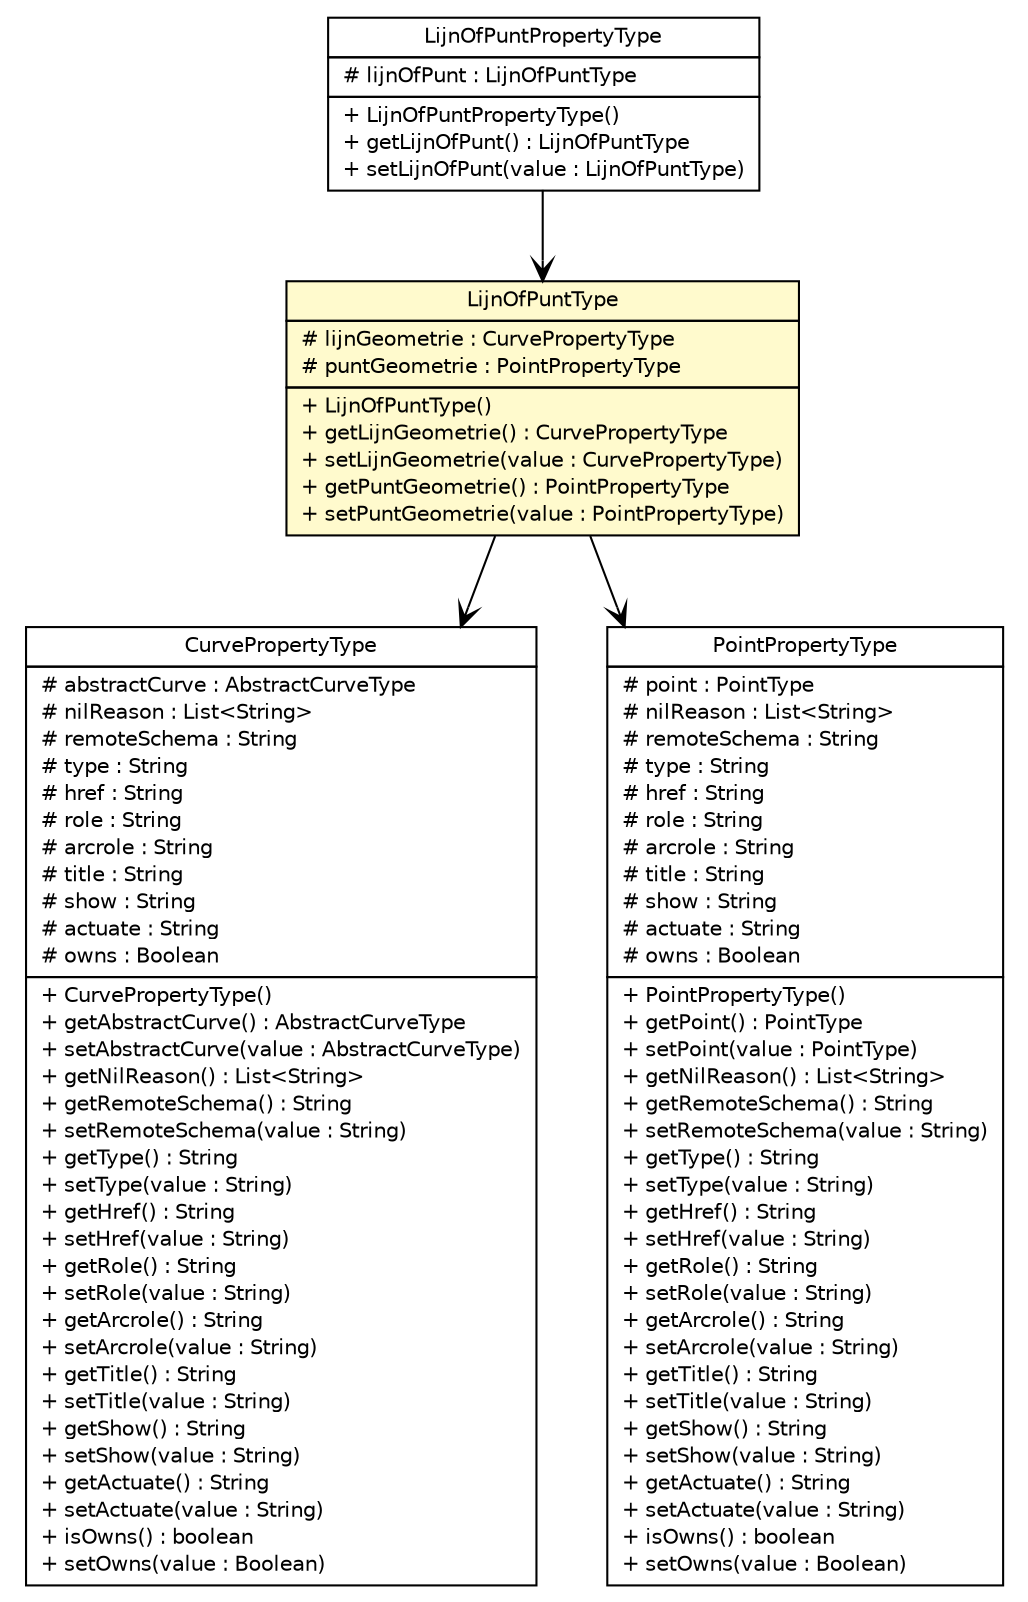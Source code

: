 #!/usr/local/bin/dot
#
# Class diagram 
# Generated by UMLGraph version R5_6-24-gf6e263 (http://www.umlgraph.org/)
#

digraph G {
	edge [fontname="Helvetica",fontsize=10,labelfontname="Helvetica",labelfontsize=10];
	node [fontname="Helvetica",fontsize=10,shape=plaintext];
	nodesep=0.25;
	ranksep=0.5;
	// nl.b3p.topnl.top100nl.LijnOfPuntPropertyType
	c24904 [label=<<table title="nl.b3p.topnl.top100nl.LijnOfPuntPropertyType" border="0" cellborder="1" cellspacing="0" cellpadding="2" port="p" href="./LijnOfPuntPropertyType.html">
		<tr><td><table border="0" cellspacing="0" cellpadding="1">
<tr><td align="center" balign="center"> LijnOfPuntPropertyType </td></tr>
		</table></td></tr>
		<tr><td><table border="0" cellspacing="0" cellpadding="1">
<tr><td align="left" balign="left"> # lijnOfPunt : LijnOfPuntType </td></tr>
		</table></td></tr>
		<tr><td><table border="0" cellspacing="0" cellpadding="1">
<tr><td align="left" balign="left"> + LijnOfPuntPropertyType() </td></tr>
<tr><td align="left" balign="left"> + getLijnOfPunt() : LijnOfPuntType </td></tr>
<tr><td align="left" balign="left"> + setLijnOfPunt(value : LijnOfPuntType) </td></tr>
		</table></td></tr>
		</table>>, URL="./LijnOfPuntPropertyType.html", fontname="Helvetica", fontcolor="black", fontsize=10.0];
	// nl.b3p.topnl.top100nl.LijnOfPuntType
	c24926 [label=<<table title="nl.b3p.topnl.top100nl.LijnOfPuntType" border="0" cellborder="1" cellspacing="0" cellpadding="2" port="p" bgcolor="lemonChiffon" href="./LijnOfPuntType.html">
		<tr><td><table border="0" cellspacing="0" cellpadding="1">
<tr><td align="center" balign="center"> LijnOfPuntType </td></tr>
		</table></td></tr>
		<tr><td><table border="0" cellspacing="0" cellpadding="1">
<tr><td align="left" balign="left"> # lijnGeometrie : CurvePropertyType </td></tr>
<tr><td align="left" balign="left"> # puntGeometrie : PointPropertyType </td></tr>
		</table></td></tr>
		<tr><td><table border="0" cellspacing="0" cellpadding="1">
<tr><td align="left" balign="left"> + LijnOfPuntType() </td></tr>
<tr><td align="left" balign="left"> + getLijnGeometrie() : CurvePropertyType </td></tr>
<tr><td align="left" balign="left"> + setLijnGeometrie(value : CurvePropertyType) </td></tr>
<tr><td align="left" balign="left"> + getPuntGeometrie() : PointPropertyType </td></tr>
<tr><td align="left" balign="left"> + setPuntGeometrie(value : PointPropertyType) </td></tr>
		</table></td></tr>
		</table>>, URL="./LijnOfPuntType.html", fontname="Helvetica", fontcolor="black", fontsize=10.0];
	// nl.b3p.topnl.top100nl.CurvePropertyType
	c24935 [label=<<table title="nl.b3p.topnl.top100nl.CurvePropertyType" border="0" cellborder="1" cellspacing="0" cellpadding="2" port="p" href="./CurvePropertyType.html">
		<tr><td><table border="0" cellspacing="0" cellpadding="1">
<tr><td align="center" balign="center"> CurvePropertyType </td></tr>
		</table></td></tr>
		<tr><td><table border="0" cellspacing="0" cellpadding="1">
<tr><td align="left" balign="left"> # abstractCurve : AbstractCurveType </td></tr>
<tr><td align="left" balign="left"> # nilReason : List&lt;String&gt; </td></tr>
<tr><td align="left" balign="left"> # remoteSchema : String </td></tr>
<tr><td align="left" balign="left"> # type : String </td></tr>
<tr><td align="left" balign="left"> # href : String </td></tr>
<tr><td align="left" balign="left"> # role : String </td></tr>
<tr><td align="left" balign="left"> # arcrole : String </td></tr>
<tr><td align="left" balign="left"> # title : String </td></tr>
<tr><td align="left" balign="left"> # show : String </td></tr>
<tr><td align="left" balign="left"> # actuate : String </td></tr>
<tr><td align="left" balign="left"> # owns : Boolean </td></tr>
		</table></td></tr>
		<tr><td><table border="0" cellspacing="0" cellpadding="1">
<tr><td align="left" balign="left"> + CurvePropertyType() </td></tr>
<tr><td align="left" balign="left"> + getAbstractCurve() : AbstractCurveType </td></tr>
<tr><td align="left" balign="left"> + setAbstractCurve(value : AbstractCurveType) </td></tr>
<tr><td align="left" balign="left"> + getNilReason() : List&lt;String&gt; </td></tr>
<tr><td align="left" balign="left"> + getRemoteSchema() : String </td></tr>
<tr><td align="left" balign="left"> + setRemoteSchema(value : String) </td></tr>
<tr><td align="left" balign="left"> + getType() : String </td></tr>
<tr><td align="left" balign="left"> + setType(value : String) </td></tr>
<tr><td align="left" balign="left"> + getHref() : String </td></tr>
<tr><td align="left" balign="left"> + setHref(value : String) </td></tr>
<tr><td align="left" balign="left"> + getRole() : String </td></tr>
<tr><td align="left" balign="left"> + setRole(value : String) </td></tr>
<tr><td align="left" balign="left"> + getArcrole() : String </td></tr>
<tr><td align="left" balign="left"> + setArcrole(value : String) </td></tr>
<tr><td align="left" balign="left"> + getTitle() : String </td></tr>
<tr><td align="left" balign="left"> + setTitle(value : String) </td></tr>
<tr><td align="left" balign="left"> + getShow() : String </td></tr>
<tr><td align="left" balign="left"> + setShow(value : String) </td></tr>
<tr><td align="left" balign="left"> + getActuate() : String </td></tr>
<tr><td align="left" balign="left"> + setActuate(value : String) </td></tr>
<tr><td align="left" balign="left"> + isOwns() : boolean </td></tr>
<tr><td align="left" balign="left"> + setOwns(value : Boolean) </td></tr>
		</table></td></tr>
		</table>>, URL="./CurvePropertyType.html", fontname="Helvetica", fontcolor="black", fontsize=10.0];
	// nl.b3p.topnl.top100nl.PointPropertyType
	c24947 [label=<<table title="nl.b3p.topnl.top100nl.PointPropertyType" border="0" cellborder="1" cellspacing="0" cellpadding="2" port="p" href="./PointPropertyType.html">
		<tr><td><table border="0" cellspacing="0" cellpadding="1">
<tr><td align="center" balign="center"> PointPropertyType </td></tr>
		</table></td></tr>
		<tr><td><table border="0" cellspacing="0" cellpadding="1">
<tr><td align="left" balign="left"> # point : PointType </td></tr>
<tr><td align="left" balign="left"> # nilReason : List&lt;String&gt; </td></tr>
<tr><td align="left" balign="left"> # remoteSchema : String </td></tr>
<tr><td align="left" balign="left"> # type : String </td></tr>
<tr><td align="left" balign="left"> # href : String </td></tr>
<tr><td align="left" balign="left"> # role : String </td></tr>
<tr><td align="left" balign="left"> # arcrole : String </td></tr>
<tr><td align="left" balign="left"> # title : String </td></tr>
<tr><td align="left" balign="left"> # show : String </td></tr>
<tr><td align="left" balign="left"> # actuate : String </td></tr>
<tr><td align="left" balign="left"> # owns : Boolean </td></tr>
		</table></td></tr>
		<tr><td><table border="0" cellspacing="0" cellpadding="1">
<tr><td align="left" balign="left"> + PointPropertyType() </td></tr>
<tr><td align="left" balign="left"> + getPoint() : PointType </td></tr>
<tr><td align="left" balign="left"> + setPoint(value : PointType) </td></tr>
<tr><td align="left" balign="left"> + getNilReason() : List&lt;String&gt; </td></tr>
<tr><td align="left" balign="left"> + getRemoteSchema() : String </td></tr>
<tr><td align="left" balign="left"> + setRemoteSchema(value : String) </td></tr>
<tr><td align="left" balign="left"> + getType() : String </td></tr>
<tr><td align="left" balign="left"> + setType(value : String) </td></tr>
<tr><td align="left" balign="left"> + getHref() : String </td></tr>
<tr><td align="left" balign="left"> + setHref(value : String) </td></tr>
<tr><td align="left" balign="left"> + getRole() : String </td></tr>
<tr><td align="left" balign="left"> + setRole(value : String) </td></tr>
<tr><td align="left" balign="left"> + getArcrole() : String </td></tr>
<tr><td align="left" balign="left"> + setArcrole(value : String) </td></tr>
<tr><td align="left" balign="left"> + getTitle() : String </td></tr>
<tr><td align="left" balign="left"> + setTitle(value : String) </td></tr>
<tr><td align="left" balign="left"> + getShow() : String </td></tr>
<tr><td align="left" balign="left"> + setShow(value : String) </td></tr>
<tr><td align="left" balign="left"> + getActuate() : String </td></tr>
<tr><td align="left" balign="left"> + setActuate(value : String) </td></tr>
<tr><td align="left" balign="left"> + isOwns() : boolean </td></tr>
<tr><td align="left" balign="left"> + setOwns(value : Boolean) </td></tr>
		</table></td></tr>
		</table>>, URL="./PointPropertyType.html", fontname="Helvetica", fontcolor="black", fontsize=10.0];
	// nl.b3p.topnl.top100nl.LijnOfPuntPropertyType NAVASSOC nl.b3p.topnl.top100nl.LijnOfPuntType
	c24904:p -> c24926:p [taillabel="", label="", headlabel="", fontname="Helvetica", fontcolor="black", fontsize=10.0, color="black", arrowhead=open];
	// nl.b3p.topnl.top100nl.LijnOfPuntType NAVASSOC nl.b3p.topnl.top100nl.CurvePropertyType
	c24926:p -> c24935:p [taillabel="", label="", headlabel="", fontname="Helvetica", fontcolor="black", fontsize=10.0, color="black", arrowhead=open];
	// nl.b3p.topnl.top100nl.LijnOfPuntType NAVASSOC nl.b3p.topnl.top100nl.PointPropertyType
	c24926:p -> c24947:p [taillabel="", label="", headlabel="", fontname="Helvetica", fontcolor="black", fontsize=10.0, color="black", arrowhead=open];
}

